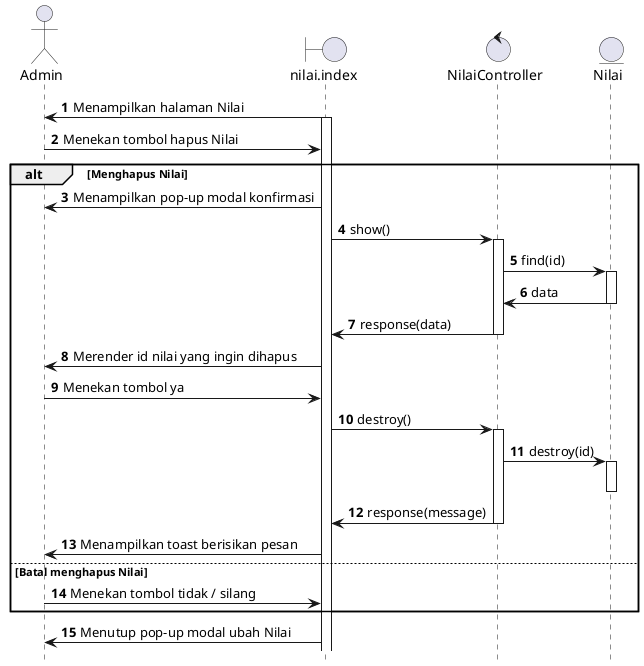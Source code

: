 @startuml sequence_diagram_hapus_nilai
hide footbox
autonumber

actor Admin
boundary nilai.index
control NilaiController
entity Nilai

nilai.index -> Admin : Menampilkan halaman Nilai

activate nilai.index

Admin -> nilai.index : Menekan tombol hapus Nilai

alt Menghapus Nilai

nilai.index -> Admin : Menampilkan pop-up modal konfirmasi


nilai.index -> NilaiController : show()

activate NilaiController

NilaiController -> Nilai : find(id)

activate Nilai

Nilai -> NilaiController : data

deactivate Nilai

NilaiController -> nilai.index : response(data)

deactivate NilaiController

nilai.index -> Admin : Merender id nilai yang ingin dihapus

Admin -> nilai.index : Menekan tombol ya

nilai.index -> NilaiController : destroy()

activate NilaiController

NilaiController -> Nilai : destroy(id)

activate Nilai

deactivate Nilai

NilaiController -> nilai.index : response(message)

deactivate NilaiController

nilai.index -> Admin : Menampilkan toast berisikan pesan

else Batal menghapus Nilai

Admin -> nilai.index : Menekan tombol tidak / silang

end

nilai.index -> Admin : Menutup pop-up modal ubah Nilai

@enduml